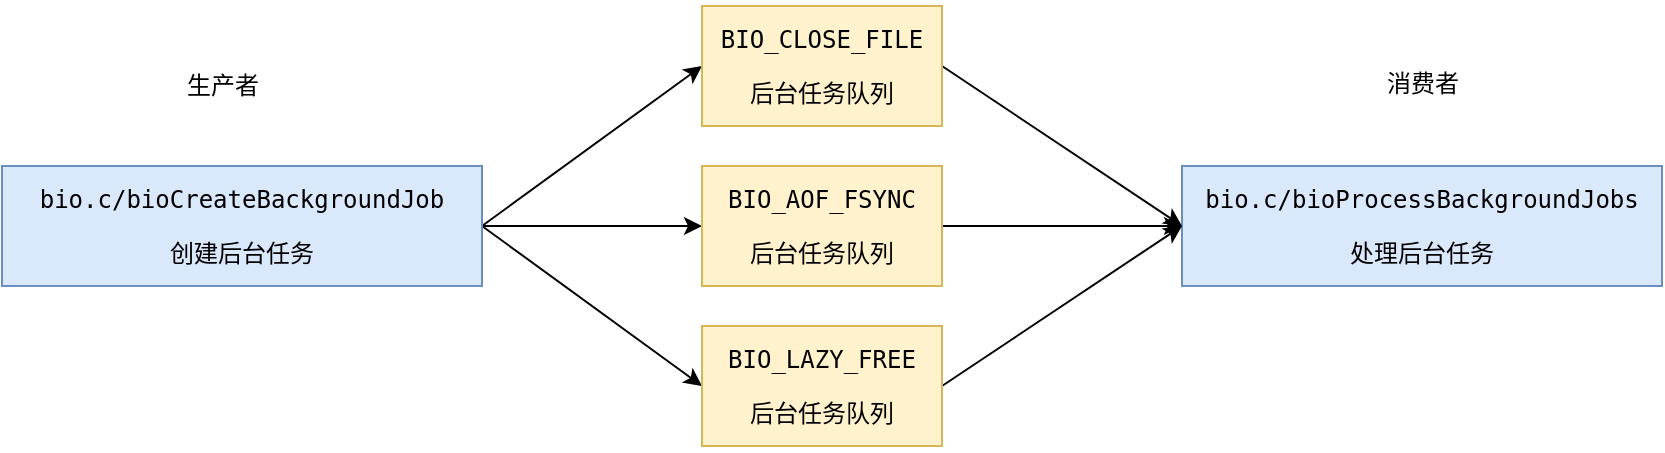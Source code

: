 <mxfile version="15.8.4" type="device"><diagram id="V4mIE8nR8uwq0JH7HZ0G" name="第 1 页"><mxGraphModel dx="1773" dy="624" grid="1" gridSize="10" guides="1" tooltips="1" connect="1" arrows="1" fold="1" page="1" pageScale="1" pageWidth="827" pageHeight="1169" math="0" shadow="0"><root><mxCell id="0"/><mxCell id="1" parent="0"/><mxCell id="X_AtM1ThqucCGhzFU7-P-9" style="rounded=0;orthogonalLoop=1;jettySize=auto;html=1;exitX=1;exitY=0.5;exitDx=0;exitDy=0;entryX=0;entryY=0.5;entryDx=0;entryDy=0;" edge="1" parent="1" source="X_AtM1ThqucCGhzFU7-P-2" target="X_AtM1ThqucCGhzFU7-P-6"><mxGeometry relative="1" as="geometry"/></mxCell><mxCell id="X_AtM1ThqucCGhzFU7-P-10" style="edgeStyle=none;rounded=0;orthogonalLoop=1;jettySize=auto;html=1;exitX=1;exitY=0.5;exitDx=0;exitDy=0;entryX=0;entryY=0.5;entryDx=0;entryDy=0;" edge="1" parent="1" source="X_AtM1ThqucCGhzFU7-P-2" target="X_AtM1ThqucCGhzFU7-P-7"><mxGeometry relative="1" as="geometry"/></mxCell><mxCell id="X_AtM1ThqucCGhzFU7-P-11" style="edgeStyle=none;rounded=0;orthogonalLoop=1;jettySize=auto;html=1;exitX=1;exitY=0.5;exitDx=0;exitDy=0;entryX=0;entryY=0.5;entryDx=0;entryDy=0;" edge="1" parent="1" source="X_AtM1ThqucCGhzFU7-P-2" target="X_AtM1ThqucCGhzFU7-P-8"><mxGeometry relative="1" as="geometry"/></mxCell><mxCell id="X_AtM1ThqucCGhzFU7-P-2" value="&lt;pre&gt;bio.c/bioCreateBackgroundJob&lt;/pre&gt;&lt;pre&gt;创建后台任务&lt;/pre&gt;" style="rounded=0;whiteSpace=wrap;html=1;fillColor=#dae8fc;strokeColor=#6c8ebf;" vertex="1" parent="1"><mxGeometry x="-10" y="380" width="240" height="60" as="geometry"/></mxCell><mxCell id="X_AtM1ThqucCGhzFU7-P-3" value="&lt;pre&gt;bio.c/bioProcessBackgroundJobs&lt;/pre&gt;&lt;pre&gt;处理后台任务&lt;/pre&gt;" style="rounded=0;whiteSpace=wrap;html=1;fillColor=#dae8fc;strokeColor=#6c8ebf;" vertex="1" parent="1"><mxGeometry x="580" y="380" width="240" height="60" as="geometry"/></mxCell><mxCell id="X_AtM1ThqucCGhzFU7-P-4" value="生产者" style="text;html=1;align=center;verticalAlign=middle;resizable=0;points=[];autosize=1;strokeColor=none;fillColor=none;" vertex="1" parent="1"><mxGeometry x="75" y="330" width="50" height="20" as="geometry"/></mxCell><mxCell id="X_AtM1ThqucCGhzFU7-P-5" value="消费者" style="text;html=1;align=center;verticalAlign=middle;resizable=0;points=[];autosize=1;strokeColor=none;fillColor=none;" vertex="1" parent="1"><mxGeometry x="675" y="329" width="50" height="20" as="geometry"/></mxCell><mxCell id="X_AtM1ThqucCGhzFU7-P-12" style="edgeStyle=none;rounded=0;orthogonalLoop=1;jettySize=auto;html=1;exitX=1;exitY=0.5;exitDx=0;exitDy=0;entryX=0;entryY=0.5;entryDx=0;entryDy=0;" edge="1" parent="1" source="X_AtM1ThqucCGhzFU7-P-6" target="X_AtM1ThqucCGhzFU7-P-3"><mxGeometry relative="1" as="geometry"/></mxCell><mxCell id="X_AtM1ThqucCGhzFU7-P-6" value="&lt;pre&gt;BIO_CLOSE_FILE&lt;/pre&gt;&lt;pre&gt;后台任务队列&lt;/pre&gt;" style="rounded=0;whiteSpace=wrap;html=1;fillColor=#fff2cc;strokeColor=#d6b656;" vertex="1" parent="1"><mxGeometry x="340" y="300" width="120" height="60" as="geometry"/></mxCell><mxCell id="X_AtM1ThqucCGhzFU7-P-13" style="edgeStyle=none;rounded=0;orthogonalLoop=1;jettySize=auto;html=1;exitX=1;exitY=0.5;exitDx=0;exitDy=0;entryX=0;entryY=0.5;entryDx=0;entryDy=0;" edge="1" parent="1" source="X_AtM1ThqucCGhzFU7-P-7" target="X_AtM1ThqucCGhzFU7-P-3"><mxGeometry relative="1" as="geometry"/></mxCell><mxCell id="X_AtM1ThqucCGhzFU7-P-7" value="&lt;pre&gt;&lt;pre&gt;BIO_AOF_FSYNC&lt;/pre&gt;&lt;/pre&gt;&lt;pre&gt;后台任务队列&lt;/pre&gt;" style="rounded=0;whiteSpace=wrap;html=1;fillColor=#fff2cc;strokeColor=#d6b656;" vertex="1" parent="1"><mxGeometry x="340" y="380" width="120" height="60" as="geometry"/></mxCell><mxCell id="X_AtM1ThqucCGhzFU7-P-14" style="edgeStyle=none;rounded=0;orthogonalLoop=1;jettySize=auto;html=1;exitX=1;exitY=0.5;exitDx=0;exitDy=0;entryX=0;entryY=0.5;entryDx=0;entryDy=0;" edge="1" parent="1" source="X_AtM1ThqucCGhzFU7-P-8" target="X_AtM1ThqucCGhzFU7-P-3"><mxGeometry relative="1" as="geometry"/></mxCell><mxCell id="X_AtM1ThqucCGhzFU7-P-8" value="&lt;pre&gt;&lt;pre&gt;BIO_LAZY_FREE&lt;/pre&gt;&lt;/pre&gt;&lt;pre&gt;后台任务队列&lt;/pre&gt;" style="rounded=0;whiteSpace=wrap;html=1;fillColor=#fff2cc;strokeColor=#d6b656;" vertex="1" parent="1"><mxGeometry x="340" y="460" width="120" height="60" as="geometry"/></mxCell></root></mxGraphModel></diagram></mxfile>